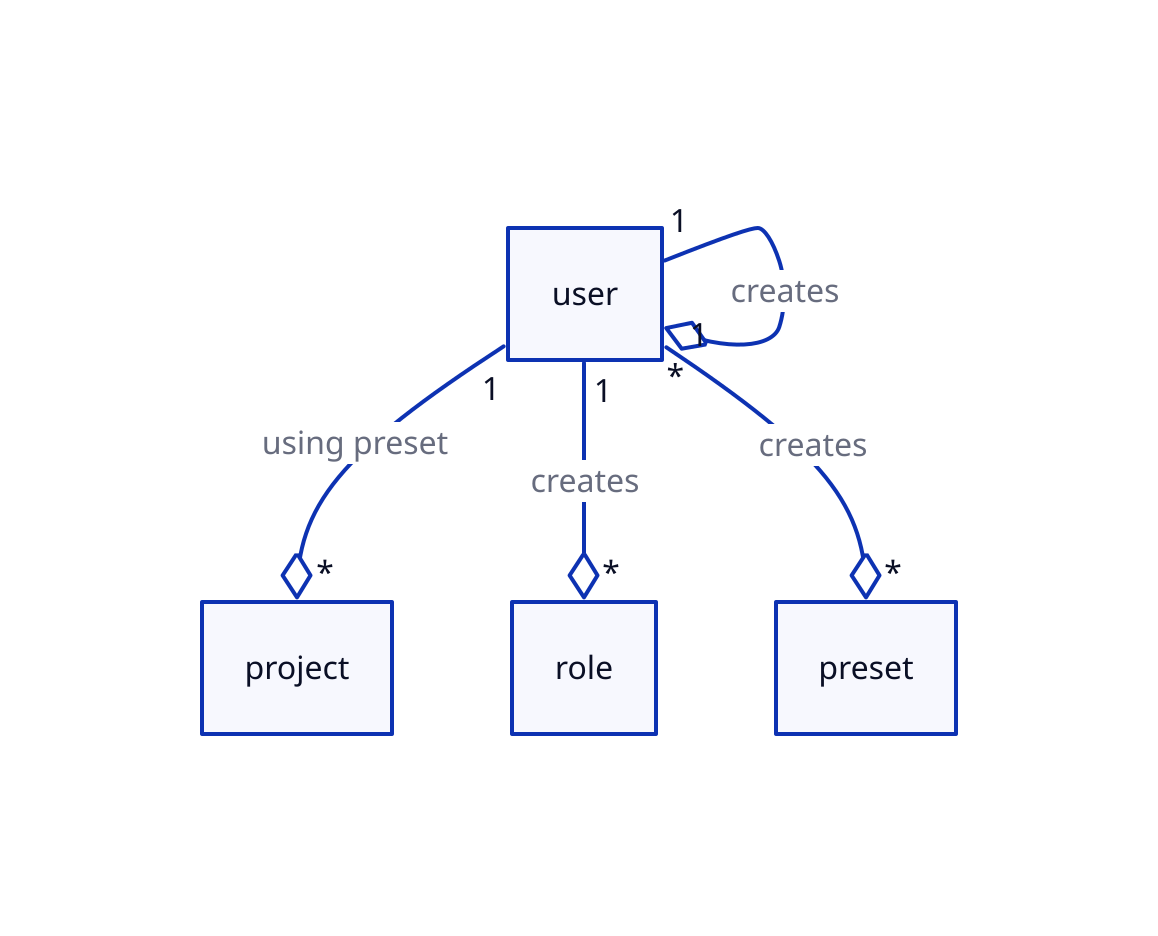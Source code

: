 user: user
project: project
role: role
preset: preset

user -> project: using preset {
    source-arrowhead: 1
    target-arrowhead: * {
        shape: diamond
    }
}

user -> role: creates {
    source-arrowhead: 1
    target-arrowhead: * {
        shape: diamond
    }
}

user -> user: creates {
    source-arrowhead: 1
    target-arrowhead: * {
        shape: diamond
    }
}

user -> preset: creates {
    source-arrowhead: 1
    target-arrowhead: * {
        shape: diamond
    }
}
